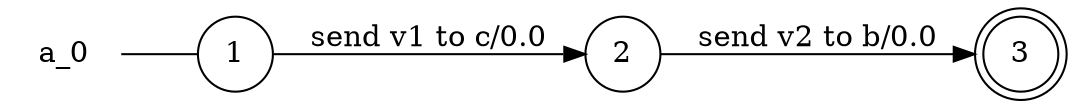 digraph a_0 {
	rankdir="LR";
	n_0 [label="a_0", shape="plaintext"];
	n_1 [id="1", shape=circle, label="1"];
	n_0 -> n_1 [arrowhead=none];
	n_2 [id="2", shape=circle, label="2"];
	n_3 [id="3", shape=doublecircle, label="3"];

	n_2 -> n_3 [id="[$e|0]", label="send v2 to b/0.0"];
	n_1 -> n_2 [id="[$e|1]", label="send v1 to c/0.0"];
}

